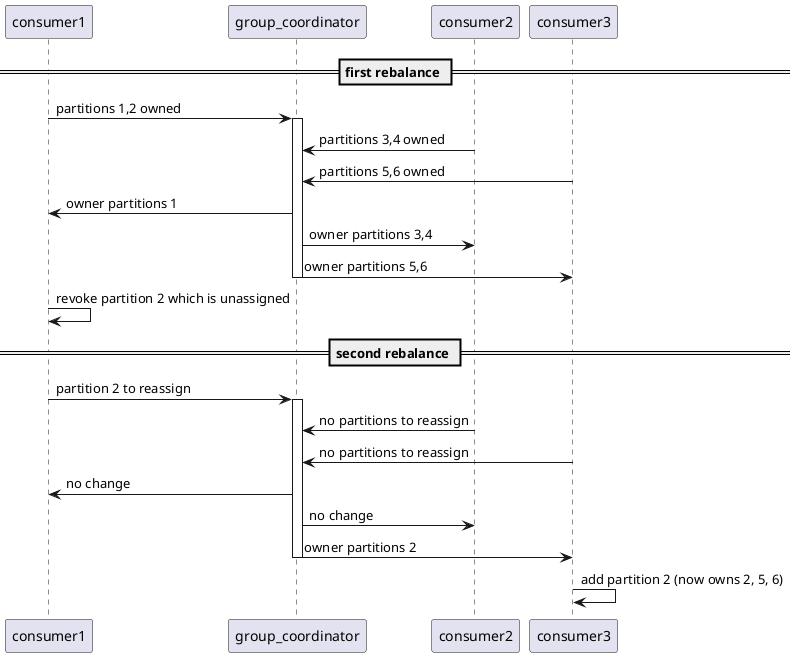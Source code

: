 @startuml

== first rebalance ==
consumer1 -> group_coordinator: partitions 1,2 owned
activate group_coordinator
consumer2 -> group_coordinator: partitions 3,4 owned
consumer3 -> group_coordinator: partitions 5,6 owned
consumer1 <- group_coordinator: owner partitions 1
consumer2 <- group_coordinator: owner partitions 3,4
consumer3 <- group_coordinator: owner partitions 5,6
deactivate group_coordinator

consumer1 -> consumer1: revoke partition 2 which is unassigned

== second rebalance ==
consumer1 -> group_coordinator: partition 2 to reassign
activate group_coordinator
consumer2 -> group_coordinator: no partitions to reassign
consumer3 -> group_coordinator: no partitions to reassign
consumer1 <- group_coordinator: no change
consumer2 <- group_coordinator: no change
consumer3 <- group_coordinator: owner partitions 2
deactivate group_coordinator
consumer3 -> consumer3: add partition 2 (now owns 2, 5, 6)

@enduml